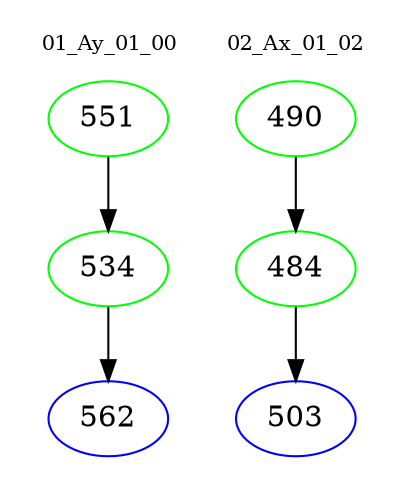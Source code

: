 digraph{
subgraph cluster_0 {
color = white
label = "01_Ay_01_00";
fontsize=10;
T0_551 [label="551", color="green"]
T0_551 -> T0_534 [color="black"]
T0_534 [label="534", color="green"]
T0_534 -> T0_562 [color="black"]
T0_562 [label="562", color="blue"]
}
subgraph cluster_1 {
color = white
label = "02_Ax_01_02";
fontsize=10;
T1_490 [label="490", color="green"]
T1_490 -> T1_484 [color="black"]
T1_484 [label="484", color="green"]
T1_484 -> T1_503 [color="black"]
T1_503 [label="503", color="blue"]
}
}
